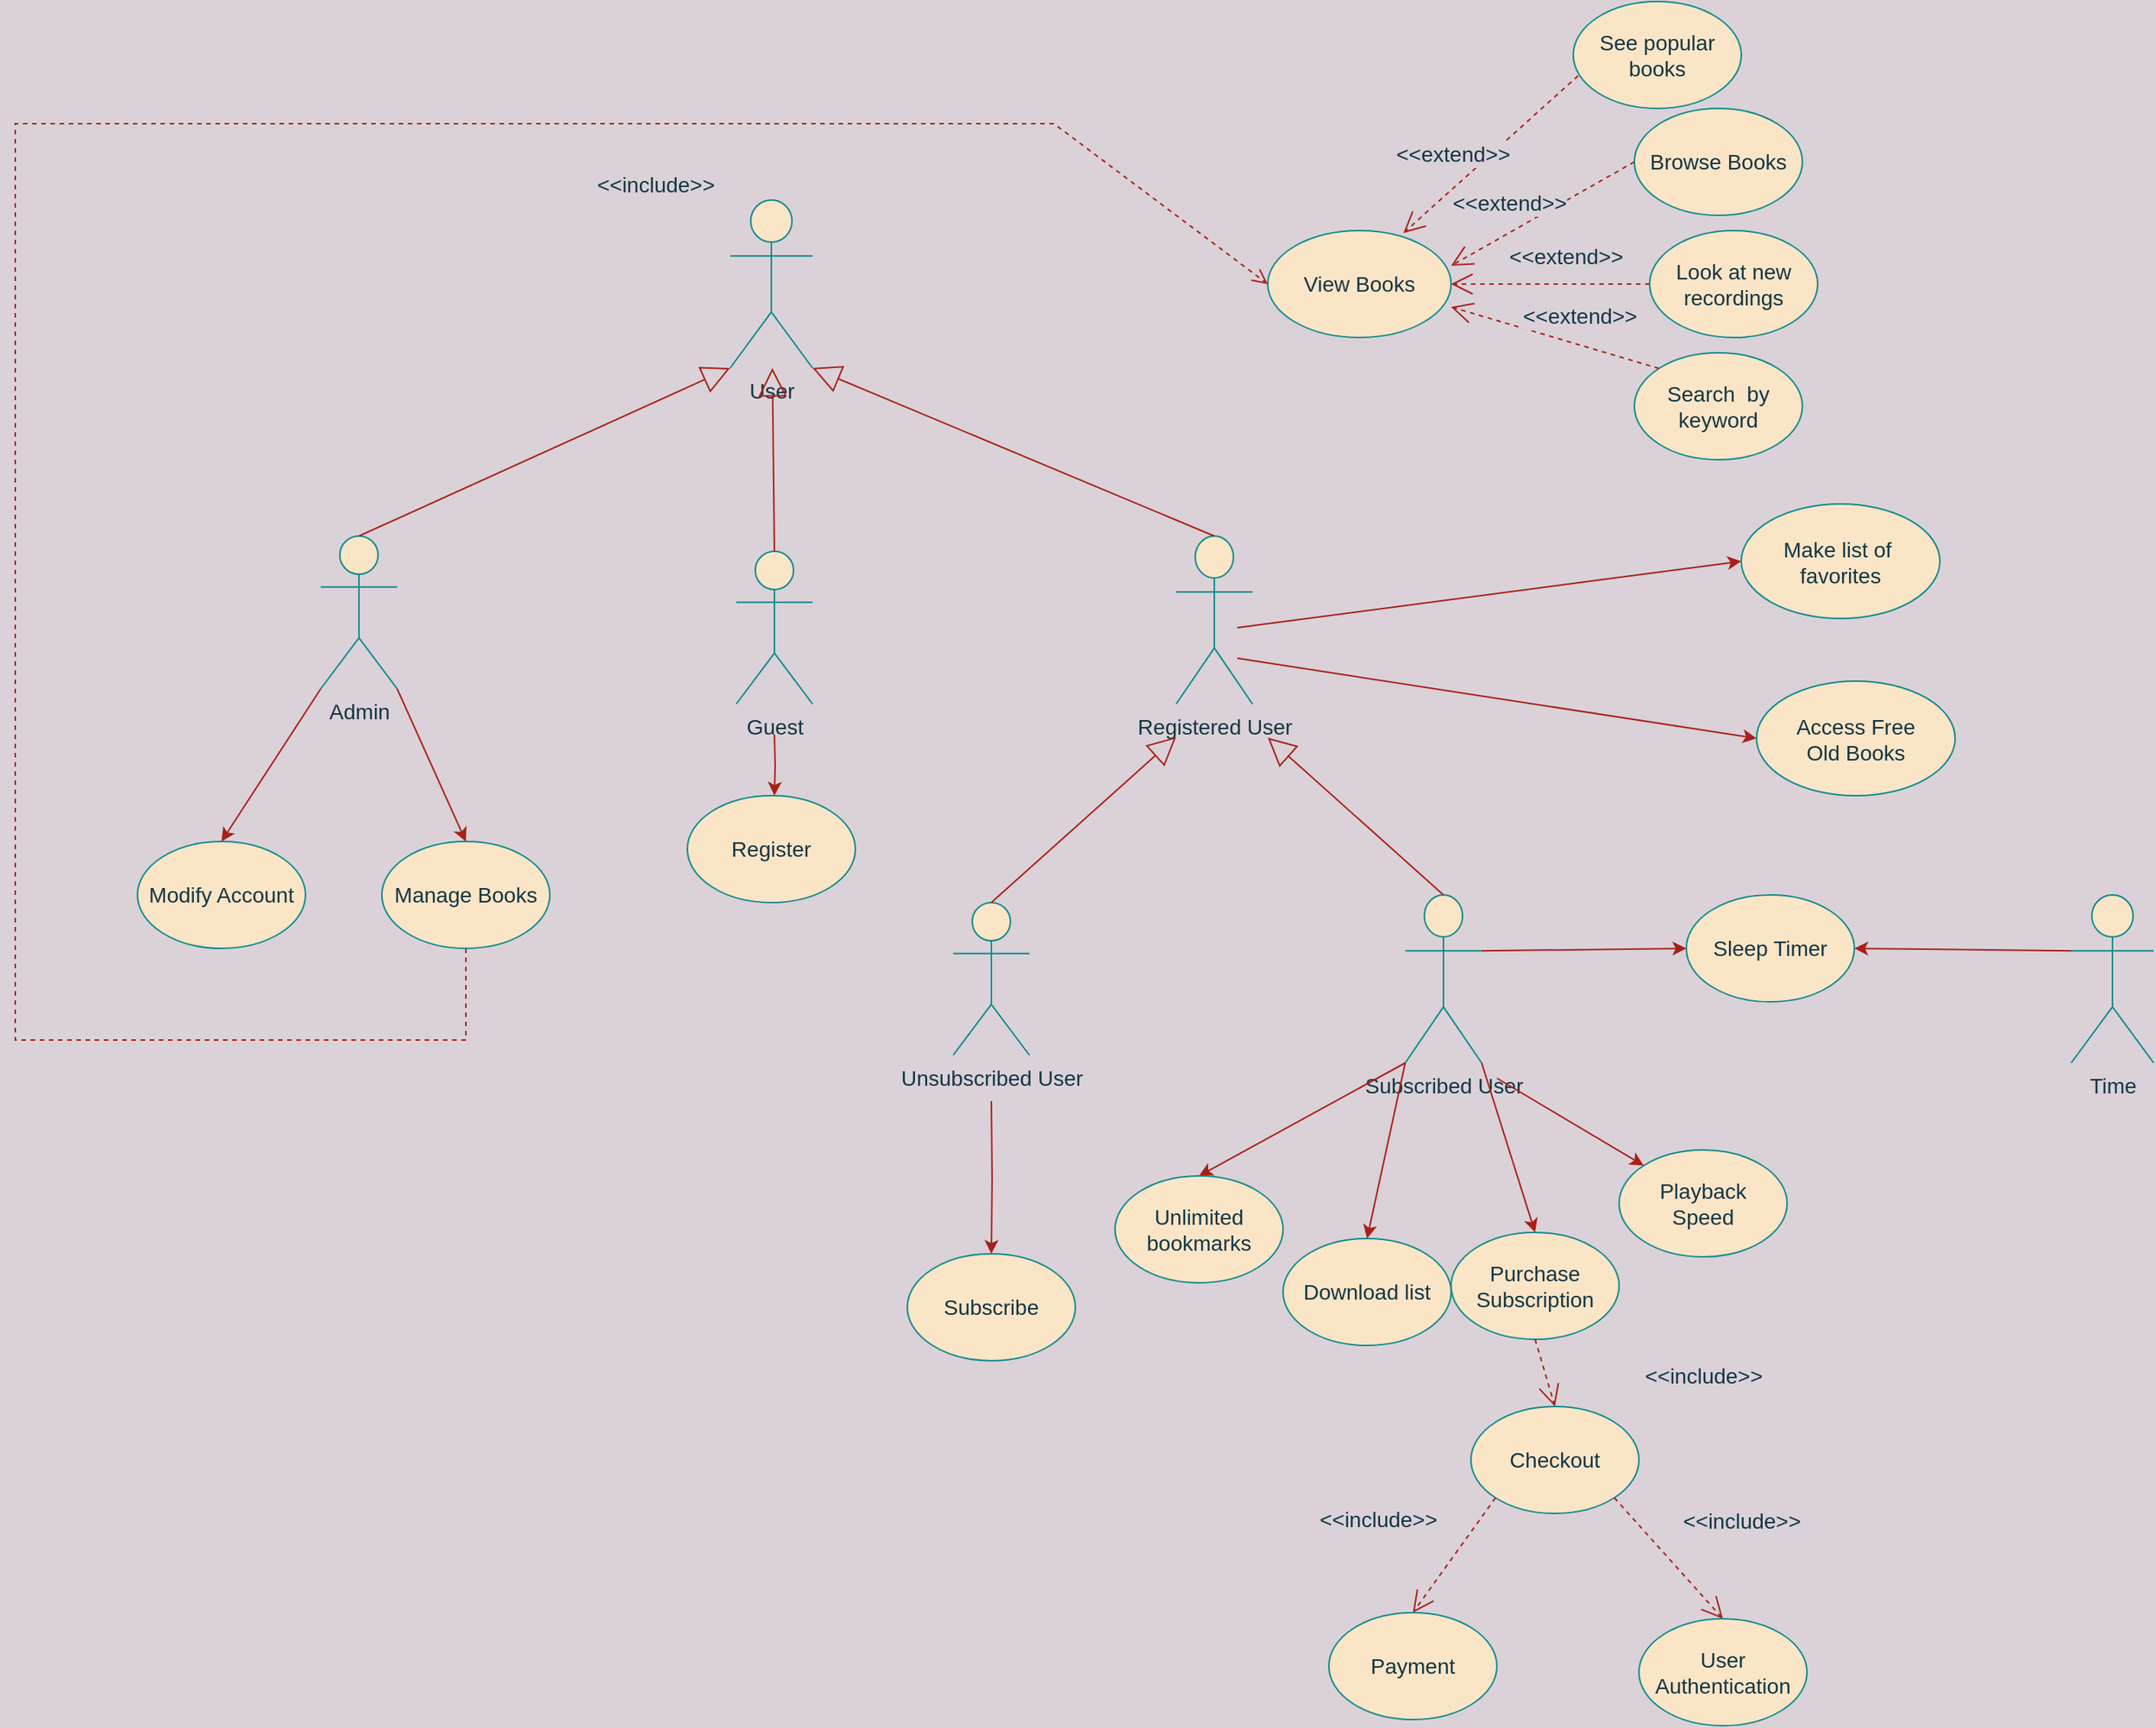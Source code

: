 <mxfile version="15.7.0" type="github">
  <diagram id="JqJulNWtkkzkui1iYJNZ" name="Page-1">
    <mxGraphModel dx="2070" dy="2288" grid="0" gridSize="10" guides="1" tooltips="1" connect="1" arrows="1" fold="1" page="0" pageScale="1" pageWidth="827" pageHeight="583" background="#DAD2D8" math="0" shadow="0">
      <root>
        <mxCell id="0" />
        <mxCell id="1" parent="0" />
        <mxCell id="_EjSreSWTz0akhGJ5G0a-1" value="User&lt;br style=&quot;font-size: 14px;&quot;&gt;" style="shape=umlActor;verticalLabelPosition=bottom;verticalAlign=top;html=1;outlineConnect=0;fontSize=14;labelBackgroundColor=none;fillColor=#FAE5C7;strokeColor=#0F8B8D;fontColor=#143642;" parent="1" vertex="1">
          <mxGeometry x="548" y="-830" width="54" height="110" as="geometry" />
        </mxCell>
        <mxCell id="_EjSreSWTz0akhGJ5G0a-54" style="edgeStyle=orthogonalEdgeStyle;rounded=0;orthogonalLoop=1;jettySize=auto;html=1;fontSize=14;labelBackgroundColor=#DAD2D8;strokeColor=#A8201A;fontColor=#143642;" parent="1" edge="1">
          <mxGeometry relative="1" as="geometry">
            <mxPoint x="577" y="-480" as="sourcePoint" />
            <mxPoint x="577" y="-440" as="targetPoint" />
          </mxGeometry>
        </mxCell>
        <mxCell id="_EjSreSWTz0akhGJ5G0a-7" value="Guest&lt;br style=&quot;font-size: 14px;&quot;&gt;" style="shape=umlActor;verticalLabelPosition=bottom;verticalAlign=top;html=1;outlineConnect=0;fontSize=14;fillColor=#FAE5C7;strokeColor=#0F8B8D;fontColor=#143642;" parent="1" vertex="1">
          <mxGeometry x="552" y="-600" width="50" height="100" as="geometry" />
        </mxCell>
        <mxCell id="_EjSreSWTz0akhGJ5G0a-10" value="Registered User" style="shape=umlActor;verticalLabelPosition=bottom;verticalAlign=top;html=1;outlineConnect=0;fontSize=14;fillColor=#FAE5C7;strokeColor=#0F8B8D;fontColor=#143642;" parent="1" vertex="1">
          <mxGeometry x="840" y="-610" width="50" height="110" as="geometry" />
        </mxCell>
        <mxCell id="_EjSreSWTz0akhGJ5G0a-18" value="" style="endArrow=block;endSize=16;endFill=0;html=1;rounded=0;exitX=0.5;exitY=0;exitDx=0;exitDy=0;exitPerimeter=0;fontSize=14;labelBackgroundColor=#DAD2D8;strokeColor=#A8201A;fontColor=#143642;" parent="1" source="_EjSreSWTz0akhGJ5G0a-7" target="_EjSreSWTz0akhGJ5G0a-1" edge="1">
          <mxGeometry width="160" relative="1" as="geometry">
            <mxPoint x="530" y="-690.5" as="sourcePoint" />
            <mxPoint x="700" y="-710" as="targetPoint" />
            <Array as="points" />
          </mxGeometry>
        </mxCell>
        <mxCell id="_EjSreSWTz0akhGJ5G0a-20" value="" style="endArrow=block;endSize=16;endFill=0;html=1;rounded=0;exitX=0.5;exitY=0;exitDx=0;exitDy=0;exitPerimeter=0;entryX=1;entryY=1;entryDx=0;entryDy=0;entryPerimeter=0;fontSize=14;labelBackgroundColor=#DAD2D8;strokeColor=#A8201A;fontColor=#143642;" parent="1" source="_EjSreSWTz0akhGJ5G0a-10" target="_EjSreSWTz0akhGJ5G0a-1" edge="1">
          <mxGeometry width="160" relative="1" as="geometry">
            <mxPoint x="790" y="-590" as="sourcePoint" />
            <mxPoint x="744" y="-710" as="targetPoint" />
            <Array as="points" />
          </mxGeometry>
        </mxCell>
        <mxCell id="_EjSreSWTz0akhGJ5G0a-22" value="Subscribed User&lt;br style=&quot;font-size: 14px;&quot;&gt;&amp;nbsp;" style="shape=umlActor;verticalLabelPosition=bottom;verticalAlign=top;html=1;fontSize=14;fillColor=#FAE5C7;strokeColor=#0F8B8D;fontColor=#143642;" parent="1" vertex="1">
          <mxGeometry x="990" y="-375" width="50" height="110" as="geometry" />
        </mxCell>
        <mxCell id="_EjSreSWTz0akhGJ5G0a-67" style="edgeStyle=orthogonalEdgeStyle;rounded=0;orthogonalLoop=1;jettySize=auto;html=1;entryX=0.5;entryY=0;entryDx=0;entryDy=0;fontSize=14;labelBackgroundColor=#DAD2D8;strokeColor=#A8201A;fontColor=#143642;" parent="1" target="_EjSreSWTz0akhGJ5G0a-61" edge="1">
          <mxGeometry relative="1" as="geometry">
            <mxPoint x="719" y="-150" as="targetPoint" />
            <mxPoint x="719" y="-240" as="sourcePoint" />
          </mxGeometry>
        </mxCell>
        <mxCell id="_EjSreSWTz0akhGJ5G0a-24" value="Unsubscribed User&lt;br style=&quot;font-size: 14px;&quot;&gt;" style="shape=umlActor;verticalLabelPosition=bottom;verticalAlign=top;html=1;fontSize=14;fillColor=#FAE5C7;strokeColor=#0F8B8D;fontColor=#143642;" parent="1" vertex="1">
          <mxGeometry x="694" y="-370" width="50" height="100" as="geometry" />
        </mxCell>
        <mxCell id="_EjSreSWTz0akhGJ5G0a-26" value="" style="endArrow=block;endSize=16;endFill=0;html=1;rounded=0;exitX=0.5;exitY=0;exitDx=0;exitDy=0;exitPerimeter=0;fontSize=14;labelBackgroundColor=#DAD2D8;strokeColor=#A8201A;fontColor=#143642;" parent="1" source="_EjSreSWTz0akhGJ5G0a-24" edge="1">
          <mxGeometry width="160" relative="1" as="geometry">
            <mxPoint x="750" y="-359.999" as="sourcePoint" />
            <mxPoint x="840" y="-478.42" as="targetPoint" />
            <Array as="points" />
          </mxGeometry>
        </mxCell>
        <mxCell id="_EjSreSWTz0akhGJ5G0a-27" value="" style="endArrow=block;endSize=16;endFill=0;html=1;rounded=0;exitX=0.5;exitY=0;exitDx=0;exitDy=0;exitPerimeter=0;fontSize=14;labelBackgroundColor=#DAD2D8;strokeColor=#A8201A;fontColor=#143642;" parent="1" source="_EjSreSWTz0akhGJ5G0a-22" edge="1">
          <mxGeometry width="160" relative="1" as="geometry">
            <mxPoint x="960" y="-359.999" as="sourcePoint" />
            <mxPoint x="900" y="-478" as="targetPoint" />
            <Array as="points" />
          </mxGeometry>
        </mxCell>
        <mxCell id="_EjSreSWTz0akhGJ5G0a-32" value="" style="endArrow=classic;html=1;rounded=0;entryX=0.5;entryY=0;entryDx=0;entryDy=0;exitX=0;exitY=1;exitDx=0;exitDy=0;exitPerimeter=0;fontSize=14;labelBackgroundColor=#DAD2D8;strokeColor=#A8201A;fontColor=#143642;" parent="1" source="QLCO7SmvpS3FhjPmcOOt-1" target="QLCO7SmvpS3FhjPmcOOt-4" edge="1">
          <mxGeometry width="50" height="50" relative="1" as="geometry">
            <mxPoint x="750" y="-775.5" as="sourcePoint" />
            <mxPoint x="890" y="-775" as="targetPoint" />
          </mxGeometry>
        </mxCell>
        <mxCell id="_EjSreSWTz0akhGJ5G0a-37" value="View Books" style="ellipse;whiteSpace=wrap;html=1;fontSize=14;fillColor=#FAE5C7;strokeColor=#0F8B8D;fontColor=#143642;" parent="1" vertex="1">
          <mxGeometry x="900" y="-810" width="120" height="70" as="geometry" />
        </mxCell>
        <mxCell id="_EjSreSWTz0akhGJ5G0a-38" value="&amp;lt;&amp;lt;extend&amp;gt;&amp;gt;" style="endArrow=open;endSize=12;dashed=1;html=1;rounded=0;entryX=0.74;entryY=0.023;entryDx=0;entryDy=0;entryPerimeter=0;exitX=0.029;exitY=0.694;exitDx=0;exitDy=0;exitPerimeter=0;fontSize=14;labelBackgroundColor=#DAD2D8;strokeColor=#A8201A;fontColor=#143642;" parent="1" source="_EjSreSWTz0akhGJ5G0a-41" target="_EjSreSWTz0akhGJ5G0a-37" edge="1">
          <mxGeometry x="0.231" y="-17" width="160" relative="1" as="geometry">
            <mxPoint x="1110" y="-860" as="sourcePoint" />
            <mxPoint x="1000" y="-820" as="targetPoint" />
            <mxPoint as="offset" />
          </mxGeometry>
        </mxCell>
        <mxCell id="_EjSreSWTz0akhGJ5G0a-41" value="See popular books" style="ellipse;whiteSpace=wrap;html=1;fontSize=14;fillColor=#FAE5C7;strokeColor=#0F8B8D;fontColor=#143642;" parent="1" vertex="1">
          <mxGeometry x="1100" y="-960" width="110" height="70" as="geometry" />
        </mxCell>
        <mxCell id="_EjSreSWTz0akhGJ5G0a-44" value="Browse Books" style="ellipse;whiteSpace=wrap;html=1;fontSize=14;fillColor=#FAE5C7;strokeColor=#0F8B8D;fontColor=#143642;" parent="1" vertex="1">
          <mxGeometry x="1140" y="-890" width="110" height="70" as="geometry" />
        </mxCell>
        <mxCell id="_EjSreSWTz0akhGJ5G0a-45" value="&amp;lt;&amp;lt;extend&amp;gt;&amp;gt;" style="endArrow=open;endSize=12;dashed=1;html=1;rounded=0;entryX=1;entryY=0.329;entryDx=0;entryDy=0;entryPerimeter=0;exitX=0;exitY=0.5;exitDx=0;exitDy=0;fontSize=14;labelBackgroundColor=#DAD2D8;strokeColor=#A8201A;fontColor=#143642;" parent="1" source="_EjSreSWTz0akhGJ5G0a-44" target="_EjSreSWTz0akhGJ5G0a-37" edge="1">
          <mxGeometry x="0.231" y="-17" width="160" relative="1" as="geometry">
            <mxPoint x="1144.39" y="-860" as="sourcePoint" />
            <mxPoint x="1010" y="-766.97" as="targetPoint" />
            <mxPoint as="offset" />
          </mxGeometry>
        </mxCell>
        <mxCell id="_EjSreSWTz0akhGJ5G0a-46" value="Look at new recordings" style="ellipse;whiteSpace=wrap;html=1;fontSize=14;fillColor=#FAE5C7;strokeColor=#0F8B8D;fontColor=#143642;" parent="1" vertex="1">
          <mxGeometry x="1150" y="-810" width="110" height="70" as="geometry" />
        </mxCell>
        <mxCell id="_EjSreSWTz0akhGJ5G0a-47" value="&amp;lt;&amp;lt;extend&amp;gt;&amp;gt;" style="endArrow=open;endSize=12;dashed=1;html=1;rounded=0;entryX=1;entryY=0.5;entryDx=0;entryDy=0;exitX=0;exitY=0.5;exitDx=0;exitDy=0;fontSize=14;labelBackgroundColor=#DAD2D8;strokeColor=#A8201A;fontColor=#143642;" parent="1" source="_EjSreSWTz0akhGJ5G0a-46" target="_EjSreSWTz0akhGJ5G0a-37" edge="1">
          <mxGeometry x="-0.154" y="-18" width="160" relative="1" as="geometry">
            <mxPoint x="1140" y="-770" as="sourcePoint" />
            <mxPoint x="1020" y="-701.97" as="targetPoint" />
            <mxPoint as="offset" />
          </mxGeometry>
        </mxCell>
        <mxCell id="_EjSreSWTz0akhGJ5G0a-48" style="edgeStyle=orthogonalEdgeStyle;rounded=0;orthogonalLoop=1;jettySize=auto;html=1;exitX=0.5;exitY=1;exitDx=0;exitDy=0;fontSize=14;labelBackgroundColor=#DAD2D8;strokeColor=#A8201A;fontColor=#143642;" parent="1" source="_EjSreSWTz0akhGJ5G0a-46" target="_EjSreSWTz0akhGJ5G0a-46" edge="1">
          <mxGeometry relative="1" as="geometry" />
        </mxCell>
        <mxCell id="_EjSreSWTz0akhGJ5G0a-49" value="Search&amp;nbsp; by keyword" style="ellipse;whiteSpace=wrap;html=1;fontSize=14;fillColor=#FAE5C7;strokeColor=#0F8B8D;fontColor=#143642;" parent="1" vertex="1">
          <mxGeometry x="1140" y="-730" width="110" height="70" as="geometry" />
        </mxCell>
        <mxCell id="_EjSreSWTz0akhGJ5G0a-50" value="&amp;lt;&amp;lt;extend&amp;gt;&amp;gt;" style="endArrow=open;endSize=12;dashed=1;html=1;rounded=0;exitX=0;exitY=0;exitDx=0;exitDy=0;fontSize=14;labelBackgroundColor=#DAD2D8;strokeColor=#A8201A;fontColor=#143642;" parent="1" source="_EjSreSWTz0akhGJ5G0a-49" edge="1">
          <mxGeometry x="-0.154" y="-18" width="160" relative="1" as="geometry">
            <mxPoint x="1140" y="-750" as="sourcePoint" />
            <mxPoint x="1020" y="-760" as="targetPoint" />
            <mxPoint as="offset" />
          </mxGeometry>
        </mxCell>
        <mxCell id="_EjSreSWTz0akhGJ5G0a-51" value="Register" style="ellipse;whiteSpace=wrap;html=1;fontSize=14;fillColor=#FAE5C7;strokeColor=#0F8B8D;fontColor=#143642;" parent="1" vertex="1">
          <mxGeometry x="520" y="-440" width="110" height="70" as="geometry" />
        </mxCell>
        <mxCell id="_EjSreSWTz0akhGJ5G0a-55" value="Download list" style="ellipse;whiteSpace=wrap;html=1;fontSize=14;fillColor=#FAE5C7;strokeColor=#0F8B8D;fontColor=#143642;" parent="1" vertex="1">
          <mxGeometry x="910" y="-150" width="110" height="70" as="geometry" />
        </mxCell>
        <mxCell id="_EjSreSWTz0akhGJ5G0a-57" value="" style="endArrow=classic;html=1;rounded=0;fontSize=14;labelBackgroundColor=#DAD2D8;strokeColor=#A8201A;fontColor=#143642;entryX=0;entryY=0.5;entryDx=0;entryDy=0;" parent="1" edge="1" target="_EjSreSWTz0akhGJ5G0a-58">
          <mxGeometry width="50" height="50" relative="1" as="geometry">
            <mxPoint x="880" y="-550" as="sourcePoint" />
            <mxPoint x="1130" y="-549" as="targetPoint" />
          </mxGeometry>
        </mxCell>
        <mxCell id="_EjSreSWTz0akhGJ5G0a-58" value="Make list of&amp;nbsp;&lt;br&gt;favorites" style="ellipse;whiteSpace=wrap;html=1;fontSize=14;fillColor=#FAE5C7;strokeColor=#0F8B8D;fontColor=#143642;" parent="1" vertex="1">
          <mxGeometry x="1210" y="-631" width="130" height="75" as="geometry" />
        </mxCell>
        <mxCell id="_EjSreSWTz0akhGJ5G0a-61" value="Subscribe" style="ellipse;whiteSpace=wrap;html=1;fontSize=14;fillColor=#FAE5C7;strokeColor=#0F8B8D;fontColor=#143642;" parent="1" vertex="1">
          <mxGeometry x="664" y="-140" width="110" height="70" as="geometry" />
        </mxCell>
        <mxCell id="_EjSreSWTz0akhGJ5G0a-78" value="&lt;font style=&quot;font-size: 14px;&quot;&gt;Purchase&lt;br style=&quot;font-size: 14px;&quot;&gt;Subscription&lt;/font&gt;" style="ellipse;whiteSpace=wrap;html=1;fontSize=14;fillColor=#FAE5C7;strokeColor=#0F8B8D;fontColor=#143642;" parent="1" vertex="1">
          <mxGeometry x="1020" y="-154" width="110" height="70" as="geometry" />
        </mxCell>
        <mxCell id="_EjSreSWTz0akhGJ5G0a-80" value="" style="endArrow=classic;html=1;rounded=0;fontSize=14;labelBackgroundColor=#DAD2D8;strokeColor=#A8201A;fontColor=#143642;entryX=0.5;entryY=0;entryDx=0;entryDy=0;exitX=1;exitY=1;exitDx=0;exitDy=0;exitPerimeter=0;" parent="1" edge="1" target="_EjSreSWTz0akhGJ5G0a-78" source="_EjSreSWTz0akhGJ5G0a-22">
          <mxGeometry width="50" height="50" relative="1" as="geometry">
            <mxPoint x="1070" y="-230" as="sourcePoint" />
            <mxPoint x="1100" y="-180" as="targetPoint" />
          </mxGeometry>
        </mxCell>
        <mxCell id="_EjSreSWTz0akhGJ5G0a-81" value="" style="endArrow=classic;html=1;rounded=0;fontSize=14;labelBackgroundColor=#DAD2D8;strokeColor=#A8201A;fontColor=#143642;entryX=0.5;entryY=0;entryDx=0;entryDy=0;exitX=0;exitY=1;exitDx=0;exitDy=0;exitPerimeter=0;" parent="1" target="_EjSreSWTz0akhGJ5G0a-82" edge="1" source="_EjSreSWTz0akhGJ5G0a-22">
          <mxGeometry width="50" height="50" relative="1" as="geometry">
            <mxPoint x="970" y="-230" as="sourcePoint" />
            <mxPoint x="910" y="-190" as="targetPoint" />
          </mxGeometry>
        </mxCell>
        <mxCell id="_EjSreSWTz0akhGJ5G0a-82" value="Unlimited &lt;br&gt;bookmarks" style="ellipse;whiteSpace=wrap;html=1;fontSize=14;fillColor=#FAE5C7;strokeColor=#0F8B8D;fontColor=#143642;" parent="1" vertex="1">
          <mxGeometry x="800" y="-191" width="110" height="70" as="geometry" />
        </mxCell>
        <mxCell id="_EjSreSWTz0akhGJ5G0a-96" value="" style="endArrow=open;endSize=12;dashed=1;html=1;rounded=0;fontSize=14;exitX=0.5;exitY=1;exitDx=0;exitDy=0;entryX=0.5;entryY=0;entryDx=0;entryDy=0;labelBackgroundColor=#DAD2D8;strokeColor=#A8201A;fontColor=#143642;" parent="1" source="_EjSreSWTz0akhGJ5G0a-78" target="_EjSreSWTz0akhGJ5G0a-98" edge="1">
          <mxGeometry width="160" relative="1" as="geometry">
            <mxPoint x="1140" y="-40" as="sourcePoint" />
            <mxPoint x="1170" y="50" as="targetPoint" />
          </mxGeometry>
        </mxCell>
        <mxCell id="_EjSreSWTz0akhGJ5G0a-97" value="&amp;lt;&amp;lt;include&amp;gt;&amp;gt;" style="text;html=1;align=center;verticalAlign=middle;resizable=0;points=[];autosize=1;strokeColor=none;fillColor=none;fontSize=14;fontColor=#143642;" parent="1" vertex="1">
          <mxGeometry x="1140" y="-70" width="90" height="20" as="geometry" />
        </mxCell>
        <mxCell id="_EjSreSWTz0akhGJ5G0a-98" value="&lt;font style=&quot;font-size: 14px;&quot;&gt;Checkout&lt;/font&gt;" style="ellipse;whiteSpace=wrap;html=1;fontSize=14;fillColor=#FAE5C7;strokeColor=#0F8B8D;fontColor=#143642;" parent="1" vertex="1">
          <mxGeometry x="1033" y="-40" width="110" height="70" as="geometry" />
        </mxCell>
        <mxCell id="_EjSreSWTz0akhGJ5G0a-102" value="" style="endArrow=open;endSize=12;dashed=1;html=1;rounded=0;fontSize=14;labelBackgroundColor=#DAD2D8;strokeColor=#A8201A;fontColor=#143642;entryX=0.5;entryY=0;entryDx=0;entryDy=0;exitX=1;exitY=1;exitDx=0;exitDy=0;" parent="1" edge="1" target="_EjSreSWTz0akhGJ5G0a-113" source="_EjSreSWTz0akhGJ5G0a-98">
          <mxGeometry width="160" relative="1" as="geometry">
            <mxPoint x="1210" y="37" as="sourcePoint" />
            <mxPoint x="1270" y="95" as="targetPoint" />
            <Array as="points" />
          </mxGeometry>
        </mxCell>
        <mxCell id="_EjSreSWTz0akhGJ5G0a-115" value="&amp;lt;&amp;lt;include&amp;gt;&amp;gt;" style="edgeLabel;html=1;align=center;verticalAlign=middle;resizable=0;points=[];fontSize=14;labelBackgroundColor=#DAD2D8;fontColor=#143642;" parent="_EjSreSWTz0akhGJ5G0a-102" vertex="1" connectable="0">
          <mxGeometry x="-0.582" y="-3" relative="1" as="geometry">
            <mxPoint x="70" y="-4" as="offset" />
          </mxGeometry>
        </mxCell>
        <mxCell id="_EjSreSWTz0akhGJ5G0a-103" value="" style="endArrow=open;endSize=12;dashed=1;html=1;rounded=0;fontSize=14;labelBackgroundColor=#DAD2D8;strokeColor=#A8201A;fontColor=#143642;entryX=0.5;entryY=0;entryDx=0;entryDy=0;exitX=0;exitY=1;exitDx=0;exitDy=0;" parent="1" edge="1" target="_EjSreSWTz0akhGJ5G0a-114" source="_EjSreSWTz0akhGJ5G0a-98">
          <mxGeometry width="160" relative="1" as="geometry">
            <mxPoint x="1090" y="37" as="sourcePoint" />
            <mxPoint x="1030" y="89" as="targetPoint" />
          </mxGeometry>
        </mxCell>
        <mxCell id="_EjSreSWTz0akhGJ5G0a-109" value="&amp;lt;&amp;lt;include&amp;gt;&amp;gt;" style="edgeLabel;html=1;align=center;verticalAlign=middle;resizable=0;points=[];fontSize=14;labelBackgroundColor=#DAD2D8;fontColor=#143642;" parent="_EjSreSWTz0akhGJ5G0a-103" vertex="1" connectable="0">
          <mxGeometry x="-0.437" y="2" relative="1" as="geometry">
            <mxPoint x="-64" y="-8" as="offset" />
          </mxGeometry>
        </mxCell>
        <mxCell id="_EjSreSWTz0akhGJ5G0a-113" value="User Authentication" style="ellipse;whiteSpace=wrap;html=1;fontSize=14;fillColor=#FAE5C7;strokeColor=#0F8B8D;fontColor=#143642;" parent="1" vertex="1">
          <mxGeometry x="1143" y="99" width="110" height="70" as="geometry" />
        </mxCell>
        <mxCell id="_EjSreSWTz0akhGJ5G0a-114" value="Payment" style="ellipse;whiteSpace=wrap;html=1;fontSize=14;fillColor=#FAE5C7;strokeColor=#0F8B8D;fontColor=#143642;" parent="1" vertex="1">
          <mxGeometry x="940" y="95" width="110" height="70" as="geometry" />
        </mxCell>
        <mxCell id="_EjSreSWTz0akhGJ5G0a-117" value="&amp;lt;&amp;lt;include&amp;gt;&amp;gt;" style="html=1;verticalAlign=bottom;endArrow=open;dashed=1;endSize=8;rounded=0;fontSize=14;exitX=0.5;exitY=1;exitDx=0;exitDy=0;entryX=0;entryY=0.5;entryDx=0;entryDy=0;labelBackgroundColor=#DAD2D8;strokeColor=#A8201A;fontColor=#143642;" parent="1" source="QLCO7SmvpS3FhjPmcOOt-3" target="_EjSreSWTz0akhGJ5G0a-37" edge="1">
          <mxGeometry x="0.518" y="-51" relative="1" as="geometry">
            <mxPoint x="1130" y="-180" as="sourcePoint" />
            <mxPoint x="830" y="-880" as="targetPoint" />
            <mxPoint as="offset" />
            <Array as="points">
              <mxPoint x="375" y="-280" />
              <mxPoint x="80" y="-280" />
              <mxPoint x="80" y="-880" />
              <mxPoint x="760" y="-880" />
            </Array>
          </mxGeometry>
        </mxCell>
        <mxCell id="_EjSreSWTz0akhGJ5G0a-119" value="" style="endArrow=classic;html=1;rounded=0;fontSize=14;labelBackgroundColor=#DAD2D8;strokeColor=#A8201A;fontColor=#143642;entryX=0;entryY=0.5;entryDx=0;entryDy=0;" parent="1" edge="1" target="_EjSreSWTz0akhGJ5G0a-120">
          <mxGeometry width="50" height="50" relative="1" as="geometry">
            <mxPoint x="880" y="-530" as="sourcePoint" />
            <mxPoint x="1270" y="-400" as="targetPoint" />
          </mxGeometry>
        </mxCell>
        <mxCell id="_EjSreSWTz0akhGJ5G0a-120" value="&lt;font style=&quot;font-size: 14px&quot;&gt;Access Free&lt;br&gt;Old Books&lt;/font&gt;" style="ellipse;whiteSpace=wrap;html=1;fillColor=#FAE5C7;strokeColor=#0F8B8D;fontColor=#143642;" parent="1" vertex="1">
          <mxGeometry x="1220" y="-515" width="130" height="75" as="geometry" />
        </mxCell>
        <mxCell id="QLCO7SmvpS3FhjPmcOOt-1" value="Admin" style="shape=umlActor;verticalLabelPosition=bottom;verticalAlign=top;html=1;outlineConnect=0;fontSize=14;fillColor=#FAE5C7;strokeColor=#0F8B8D;fontColor=#143642;" parent="1" vertex="1">
          <mxGeometry x="280" y="-610" width="50" height="100" as="geometry" />
        </mxCell>
        <mxCell id="QLCO7SmvpS3FhjPmcOOt-2" value="" style="endArrow=block;endSize=16;endFill=0;html=1;rounded=0;exitX=0.5;exitY=0;exitDx=0;exitDy=0;exitPerimeter=0;entryX=0;entryY=1;entryDx=0;entryDy=0;entryPerimeter=0;fontSize=14;labelBackgroundColor=#DAD2D8;strokeColor=#A8201A;fontColor=#143642;" parent="1" source="QLCO7SmvpS3FhjPmcOOt-1" target="_EjSreSWTz0akhGJ5G0a-1" edge="1">
          <mxGeometry width="160" relative="1" as="geometry">
            <mxPoint x="587" y="-590" as="sourcePoint" />
            <mxPoint x="585.629" y="-710" as="targetPoint" />
            <Array as="points" />
          </mxGeometry>
        </mxCell>
        <mxCell id="QLCO7SmvpS3FhjPmcOOt-3" value="Manage Books" style="ellipse;whiteSpace=wrap;html=1;fontSize=14;fillColor=#FAE5C7;strokeColor=#0F8B8D;fontColor=#143642;" parent="1" vertex="1">
          <mxGeometry x="320" y="-410" width="110" height="70" as="geometry" />
        </mxCell>
        <mxCell id="QLCO7SmvpS3FhjPmcOOt-4" value="&lt;font style=&quot;font-size: 14px&quot;&gt;Modify Account&lt;/font&gt;" style="ellipse;whiteSpace=wrap;html=1;fillColor=#FAE5C7;strokeColor=#0F8B8D;fontColor=#143642;" parent="1" vertex="1">
          <mxGeometry x="160" y="-410" width="110" height="70" as="geometry" />
        </mxCell>
        <mxCell id="QLCO7SmvpS3FhjPmcOOt-9" value="" style="endArrow=classic;html=1;rounded=0;exitX=1;exitY=1;exitDx=0;exitDy=0;exitPerimeter=0;entryX=0.5;entryY=0;entryDx=0;entryDy=0;fontSize=14;labelBackgroundColor=#DAD2D8;strokeColor=#A8201A;fontColor=#143642;" parent="1" source="QLCO7SmvpS3FhjPmcOOt-1" target="QLCO7SmvpS3FhjPmcOOt-3" edge="1">
          <mxGeometry width="50" height="50" relative="1" as="geometry">
            <mxPoint x="290" y="-500" as="sourcePoint" />
            <mxPoint x="195" y="-400" as="targetPoint" />
          </mxGeometry>
        </mxCell>
        <mxCell id="WX8-hvQDFrKRoz1YVJUp-1" value="Time" style="shape=umlActor;verticalLabelPosition=bottom;verticalAlign=top;html=1;outlineConnect=0;fontSize=14;labelBackgroundColor=none;fillColor=#FAE5C7;strokeColor=#0F8B8D;fontColor=#143642;" vertex="1" parent="1">
          <mxGeometry x="1426" y="-375" width="54" height="110" as="geometry" />
        </mxCell>
        <mxCell id="WX8-hvQDFrKRoz1YVJUp-2" value="Playback &lt;br&gt;Speed" style="ellipse;whiteSpace=wrap;html=1;fontSize=14;fillColor=#FAE5C7;strokeColor=#0F8B8D;fontColor=#143642;" vertex="1" parent="1">
          <mxGeometry x="1130" y="-208" width="110" height="70" as="geometry" />
        </mxCell>
        <mxCell id="WX8-hvQDFrKRoz1YVJUp-3" value="Sleep Timer" style="ellipse;whiteSpace=wrap;html=1;fontSize=14;fillColor=#FAE5C7;strokeColor=#0F8B8D;fontColor=#143642;" vertex="1" parent="1">
          <mxGeometry x="1174" y="-375" width="110" height="70" as="geometry" />
        </mxCell>
        <mxCell id="WX8-hvQDFrKRoz1YVJUp-4" value="" style="endArrow=classic;html=1;rounded=0;fontSize=14;labelBackgroundColor=#DAD2D8;strokeColor=#A8201A;fontColor=#143642;entryX=0.5;entryY=0;entryDx=0;entryDy=0;exitX=0;exitY=1;exitDx=0;exitDy=0;exitPerimeter=0;" edge="1" parent="1" source="_EjSreSWTz0akhGJ5G0a-22" target="_EjSreSWTz0akhGJ5G0a-55">
          <mxGeometry width="50" height="50" relative="1" as="geometry">
            <mxPoint x="1000" y="-255" as="sourcePoint" />
            <mxPoint x="865" y="-181" as="targetPoint" />
          </mxGeometry>
        </mxCell>
        <mxCell id="WX8-hvQDFrKRoz1YVJUp-6" value="" style="endArrow=classic;html=1;rounded=0;fontSize=14;labelBackgroundColor=#DAD2D8;strokeColor=#A8201A;fontColor=#143642;entryX=0;entryY=0;entryDx=0;entryDy=0;exitX=1;exitY=1;exitDx=0;exitDy=0;exitPerimeter=0;" edge="1" parent="1" target="WX8-hvQDFrKRoz1YVJUp-2">
          <mxGeometry width="50" height="50" relative="1" as="geometry">
            <mxPoint x="1050" y="-255" as="sourcePoint" />
            <mxPoint x="1085" y="-144" as="targetPoint" />
          </mxGeometry>
        </mxCell>
        <mxCell id="WX8-hvQDFrKRoz1YVJUp-7" value="" style="endArrow=classic;html=1;rounded=0;fontSize=14;labelBackgroundColor=#DAD2D8;strokeColor=#A8201A;fontColor=#143642;entryX=0;entryY=0.5;entryDx=0;entryDy=0;exitX=1;exitY=0.333;exitDx=0;exitDy=0;exitPerimeter=0;" edge="1" parent="1" source="_EjSreSWTz0akhGJ5G0a-22" target="WX8-hvQDFrKRoz1YVJUp-3">
          <mxGeometry width="50" height="50" relative="1" as="geometry">
            <mxPoint x="1060" y="-245" as="sourcePoint" />
            <mxPoint x="1156.109" y="-187.749" as="targetPoint" />
          </mxGeometry>
        </mxCell>
        <mxCell id="WX8-hvQDFrKRoz1YVJUp-9" value="" style="endArrow=classic;html=1;rounded=0;fontSize=14;labelBackgroundColor=#DAD2D8;strokeColor=#A8201A;fontColor=#143642;entryX=1;entryY=0.5;entryDx=0;entryDy=0;exitX=0;exitY=0.333;exitDx=0;exitDy=0;exitPerimeter=0;" edge="1" parent="1" source="WX8-hvQDFrKRoz1YVJUp-1" target="WX8-hvQDFrKRoz1YVJUp-3">
          <mxGeometry width="50" height="50" relative="1" as="geometry">
            <mxPoint x="1050" y="-328.333" as="sourcePoint" />
            <mxPoint x="1184.0" y="-330" as="targetPoint" />
          </mxGeometry>
        </mxCell>
      </root>
    </mxGraphModel>
  </diagram>
</mxfile>
